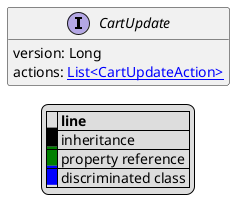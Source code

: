 @startuml

hide empty fields
hide empty methods
legend
|= |= line |
|<back:black>   </back>| inheritance |
|<back:green>   </back>| property reference |
|<back:blue>   </back>| discriminated class |
endlegend
interface CartUpdate [[CartUpdate.svg]]  {
    version: Long
    actions: [[CartUpdateAction.svg List<CartUpdateAction>]]
}






@enduml
